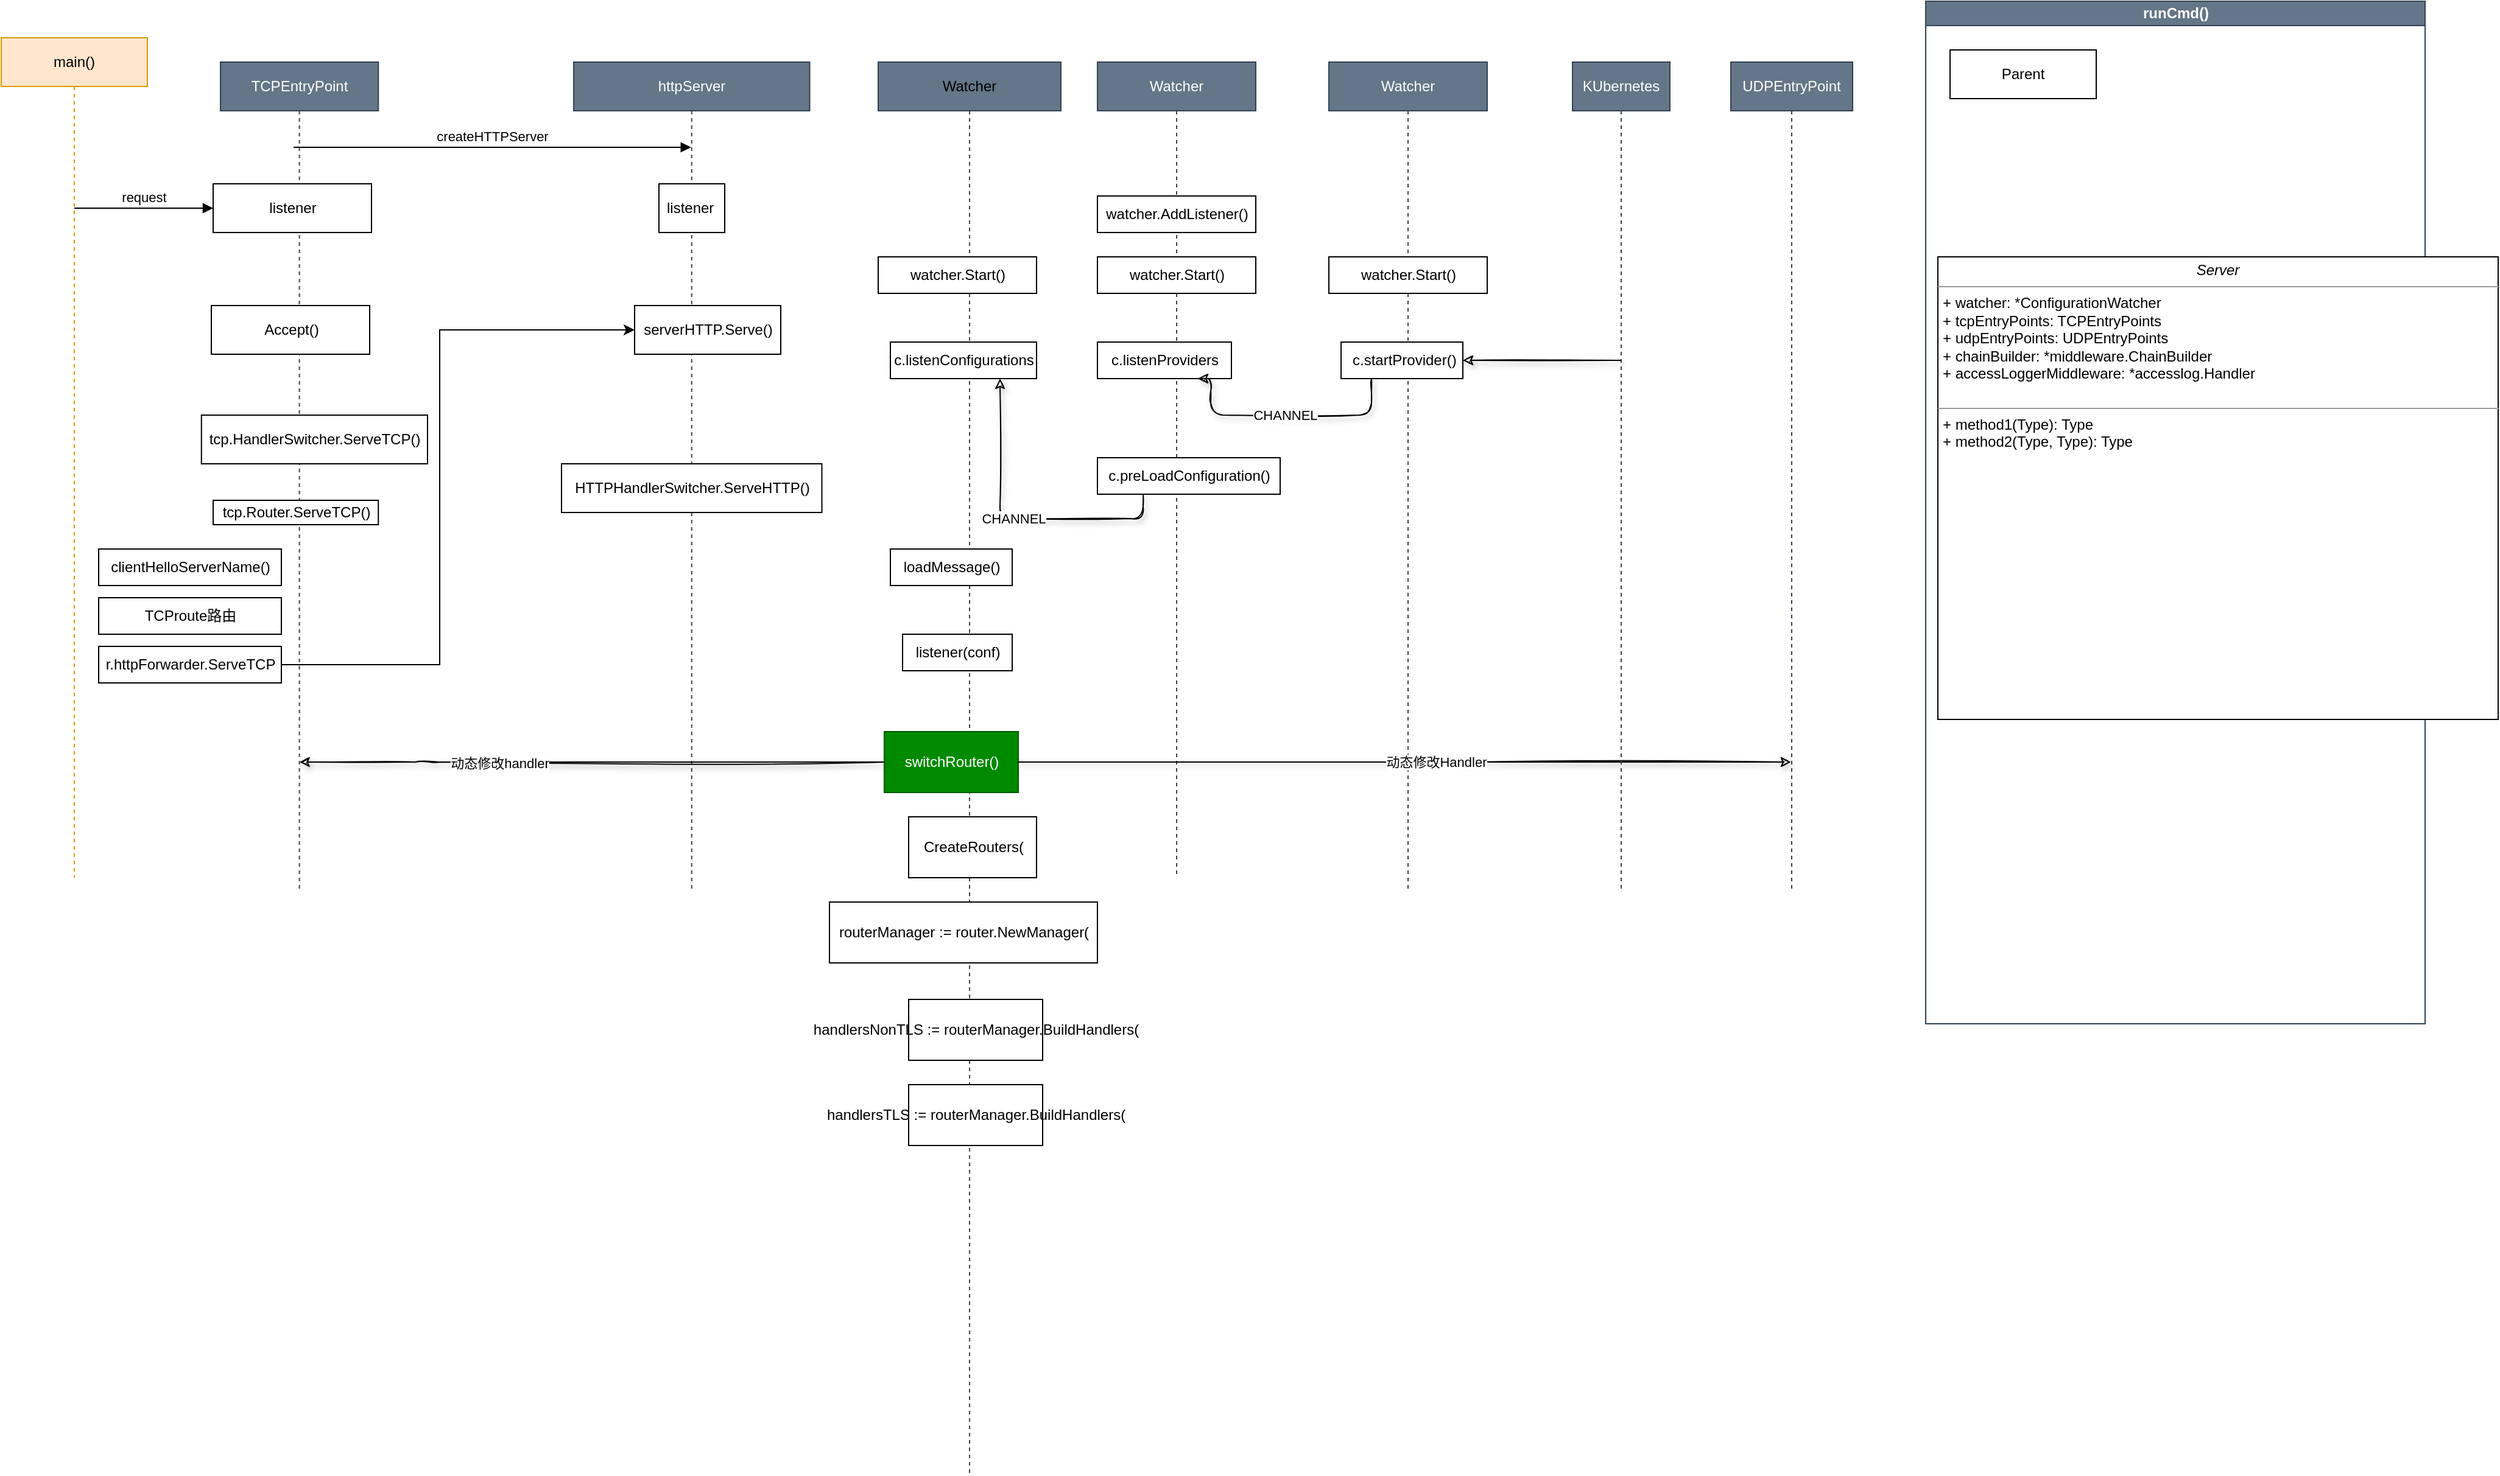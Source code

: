 <mxfile version="13.5.3" type="github">
  <diagram id="pWCuVnenwqvj1yb3YM8K" name="第 1 页">
    <mxGraphModel dx="2066" dy="1082" grid="1" gridSize="10" guides="1" tooltips="1" connect="1" arrows="1" fold="1" page="1" pageScale="1" pageWidth="3300" pageHeight="4681" math="0" shadow="0">
      <root>
        <mxCell id="0" />
        <mxCell id="1" parent="0" />
        <mxCell id="zdN6bvFij-YTAh6hxQtL-1" value="main()" style="shape=umlLifeline;perimeter=lifelinePerimeter;whiteSpace=wrap;html=1;container=1;collapsible=0;recursiveResize=0;outlineConnect=0;size=40;fillColor=#ffe6cc;strokeColor=#d79b00;" parent="1" vertex="1">
          <mxGeometry x="100" y="100" width="120" height="690" as="geometry" />
        </mxCell>
        <mxCell id="zdN6bvFij-YTAh6hxQtL-8" value="runCmd()" style="swimlane;html=1;startSize=20;horizontal=1;containerType=tree;fillColor=#647687;strokeColor=#314354;fontColor=#ffffff;" parent="1" vertex="1">
          <mxGeometry x="1680" y="70" width="410" height="840" as="geometry">
            <mxRectangle x="450" y="360" width="120" height="20" as="alternateBounds" />
          </mxGeometry>
        </mxCell>
        <mxCell id="zdN6bvFij-YTAh6hxQtL-9" value="" style="edgeStyle=elbowEdgeStyle;elbow=vertical;startArrow=none;endArrow=none;rounded=0;entryX=0;entryY=0.5;entryDx=0;entryDy=0;" parent="zdN6bvFij-YTAh6hxQtL-8" source="zdN6bvFij-YTAh6hxQtL-10" target="zdN6bvFij-YTAh6hxQtL-17" edge="1" visible="0">
          <mxGeometry relative="1" as="geometry" />
        </mxCell>
        <mxCell id="zdN6bvFij-YTAh6hxQtL-10" value="Parent" style="whiteSpace=wrap;html=1;treeFolding=1;treeMoving=1;newEdgeStyle={&quot;edgeStyle&quot;:&quot;elbowEdgeStyle&quot;,&quot;startArrow&quot;:&quot;none&quot;,&quot;endArrow&quot;:&quot;none&quot;};" parent="zdN6bvFij-YTAh6hxQtL-8" vertex="1" collapsed="1">
          <mxGeometry x="20" y="40" width="120" height="40" as="geometry" />
        </mxCell>
        <mxCell id="zdN6bvFij-YTAh6hxQtL-17" value="svr, err := setupServer(staticConfiguration)" style="whiteSpace=wrap;html=1;treeFolding=1;treeMoving=1;newEdgeStyle={&quot;edgeStyle&quot;:&quot;elbowEdgeStyle&quot;,&quot;startArrow&quot;:&quot;none&quot;,&quot;endArrow&quot;:&quot;none&quot;};" parent="zdN6bvFij-YTAh6hxQtL-8" vertex="1" visible="0">
          <mxGeometry x="80" y="90" width="250" height="40" as="geometry" />
        </mxCell>
        <mxCell id="zdN6bvFij-YTAh6hxQtL-22" value="" style="edgeStyle=elbowEdgeStyle;elbow=vertical;startArrow=none;endArrow=none;rounded=0;entryX=0;entryY=0.5;entryDx=0;entryDy=0;" parent="zdN6bvFij-YTAh6hxQtL-8" source="zdN6bvFij-YTAh6hxQtL-10" target="zdN6bvFij-YTAh6hxQtL-23" edge="1" visible="0">
          <mxGeometry relative="1" as="geometry">
            <mxPoint x="590" y="420" as="sourcePoint" />
          </mxGeometry>
        </mxCell>
        <mxCell id="zdN6bvFij-YTAh6hxQtL-23" value="svr.Start(ctx)" style="whiteSpace=wrap;html=1;treeFolding=1;treeMoving=1;newEdgeStyle={&quot;edgeStyle&quot;:&quot;elbowEdgeStyle&quot;,&quot;startArrow&quot;:&quot;none&quot;,&quot;endArrow&quot;:&quot;none&quot;};" parent="zdN6bvFij-YTAh6hxQtL-8" vertex="1" visible="0">
          <mxGeometry x="80" y="390" width="120" height="40" as="geometry" />
        </mxCell>
        <mxCell id="zdN6bvFij-YTAh6hxQtL-25" value="svr.Wait()" style="whiteSpace=wrap;html=1;treeFolding=1;treeMoving=1;newEdgeStyle={&quot;edgeStyle&quot;:&quot;elbowEdgeStyle&quot;,&quot;startArrow&quot;:&quot;none&quot;,&quot;endArrow&quot;:&quot;none&quot;};" parent="zdN6bvFij-YTAh6hxQtL-8" vertex="1" visible="0">
          <mxGeometry x="80" y="470" width="120" height="40" as="geometry" />
        </mxCell>
        <mxCell id="zdN6bvFij-YTAh6hxQtL-24" value="" style="edgeStyle=elbowEdgeStyle;elbow=vertical;startArrow=none;endArrow=none;rounded=0;entryX=0;entryY=0.5;entryDx=0;entryDy=0;" parent="zdN6bvFij-YTAh6hxQtL-8" source="zdN6bvFij-YTAh6hxQtL-10" target="zdN6bvFij-YTAh6hxQtL-25" edge="1" visible="0">
          <mxGeometry relative="1" as="geometry">
            <mxPoint x="590" y="420" as="sourcePoint" />
          </mxGeometry>
        </mxCell>
        <mxCell id="zdN6bvFij-YTAh6hxQtL-33" value="" style="edgeStyle=elbowEdgeStyle;elbow=vertical;startArrow=none;endArrow=none;rounded=0;entryX=0;entryY=0.5;entryDx=0;entryDy=0;" parent="zdN6bvFij-YTAh6hxQtL-8" source="zdN6bvFij-YTAh6hxQtL-17" target="zdN6bvFij-YTAh6hxQtL-34" edge="1" visible="0">
          <mxGeometry relative="1" as="geometry">
            <mxPoint x="570" y="310" as="sourcePoint" />
          </mxGeometry>
        </mxCell>
        <mxCell id="zdN6bvFij-YTAh6hxQtL-34" value="providerAggregator" style="whiteSpace=wrap;html=1;treeFolding=1;treeMoving=1;newEdgeStyle={&quot;edgeStyle&quot;:&quot;elbowEdgeStyle&quot;,&quot;startArrow&quot;:&quot;none&quot;,&quot;endArrow&quot;:&quot;none&quot;};" parent="zdN6bvFij-YTAh6hxQtL-8" vertex="1" visible="0">
          <mxGeometry x="205" y="144" width="135" height="40" as="geometry" />
        </mxCell>
        <mxCell id="zdN6bvFij-YTAh6hxQtL-35" value="" style="edgeStyle=elbowEdgeStyle;elbow=vertical;startArrow=none;endArrow=none;rounded=0;entryX=0;entryY=0.5;entryDx=0;entryDy=0;" parent="zdN6bvFij-YTAh6hxQtL-8" source="zdN6bvFij-YTAh6hxQtL-17" target="zdN6bvFij-YTAh6hxQtL-36" edge="1" visible="0">
          <mxGeometry relative="1" as="geometry">
            <mxPoint x="820" y="340" as="sourcePoint" />
          </mxGeometry>
        </mxCell>
        <mxCell id="zdN6bvFij-YTAh6hxQtL-36" value="serverEntryPointsTCP" style="whiteSpace=wrap;html=1;treeFolding=1;treeMoving=1;newEdgeStyle={&quot;edgeStyle&quot;:&quot;elbowEdgeStyle&quot;,&quot;startArrow&quot;:&quot;none&quot;,&quot;endArrow&quot;:&quot;none&quot;};" parent="zdN6bvFij-YTAh6hxQtL-8" vertex="1" collapsed="1" visible="0">
          <mxGeometry x="205" y="200" width="135" height="40" as="geometry" />
        </mxCell>
        <mxCell id="zdN6bvFij-YTAh6hxQtL-37" value="" style="edgeStyle=elbowEdgeStyle;elbow=vertical;startArrow=none;endArrow=none;rounded=0;entryX=0;entryY=0.5;entryDx=0;entryDy=0;" parent="zdN6bvFij-YTAh6hxQtL-8" source="zdN6bvFij-YTAh6hxQtL-36" target="zdN6bvFij-YTAh6hxQtL-38" edge="1" visible="0">
          <mxGeometry relative="1" as="geometry">
            <mxPoint x="695" y="360" as="sourcePoint" />
          </mxGeometry>
        </mxCell>
        <mxCell id="zdN6bvFij-YTAh6hxQtL-38" value="svr, err := setupServer(staticConfiguration)" style="whiteSpace=wrap;html=1;treeFolding=1;treeMoving=1;newEdgeStyle={&quot;edgeStyle&quot;:&quot;elbowEdgeStyle&quot;,&quot;startArrow&quot;:&quot;none&quot;,&quot;endArrow&quot;:&quot;none&quot;};" parent="zdN6bvFij-YTAh6hxQtL-8" vertex="1" visible="0">
          <mxGeometry x="660" y="140" width="250" height="40" as="geometry" />
        </mxCell>
        <mxCell id="zdN6bvFij-YTAh6hxQtL-39" value="" style="edgeStyle=elbowEdgeStyle;elbow=vertical;startArrow=none;endArrow=none;rounded=0;entryX=0;entryY=0.5;entryDx=0;entryDy=0;" parent="zdN6bvFij-YTAh6hxQtL-8" source="zdN6bvFij-YTAh6hxQtL-17" target="zdN6bvFij-YTAh6hxQtL-40" edge="1" visible="0">
          <mxGeometry relative="1" as="geometry">
            <mxPoint x="570" y="310" as="sourcePoint" />
          </mxGeometry>
        </mxCell>
        <mxCell id="zdN6bvFij-YTAh6hxQtL-40" value="serverEntryPointsUDP" style="whiteSpace=wrap;html=1;treeFolding=1;treeMoving=1;newEdgeStyle={&quot;edgeStyle&quot;:&quot;elbowEdgeStyle&quot;,&quot;startArrow&quot;:&quot;none&quot;,&quot;endArrow&quot;:&quot;none&quot;};" parent="zdN6bvFij-YTAh6hxQtL-8" vertex="1" visible="0">
          <mxGeometry x="205" y="260" width="135" height="40" as="geometry" />
        </mxCell>
        <mxCell id="zdN6bvFij-YTAh6hxQtL-41" value="" style="edgeStyle=elbowEdgeStyle;elbow=vertical;startArrow=none;endArrow=none;rounded=0;entryX=0;entryY=0.5;entryDx=0;entryDy=0;" parent="zdN6bvFij-YTAh6hxQtL-8" source="zdN6bvFij-YTAh6hxQtL-17" target="zdN6bvFij-YTAh6hxQtL-42" edge="1" visible="0">
          <mxGeometry relative="1" as="geometry">
            <mxPoint x="570" y="310" as="sourcePoint" />
          </mxGeometry>
        </mxCell>
        <mxCell id="zdN6bvFij-YTAh6hxQtL-42" value="svr, err := setupServer(staticConfiguration)" style="whiteSpace=wrap;html=1;treeFolding=1;treeMoving=1;newEdgeStyle={&quot;edgeStyle&quot;:&quot;elbowEdgeStyle&quot;,&quot;startArrow&quot;:&quot;none&quot;,&quot;endArrow&quot;:&quot;none&quot;};" parent="zdN6bvFij-YTAh6hxQtL-8" vertex="1" visible="0">
          <mxGeometry x="205" y="320" width="250" height="40" as="geometry" />
        </mxCell>
        <mxCell id="zdN6bvFij-YTAh6hxQtL-27" value="return" style="whiteSpace=wrap;html=1;treeFolding=1;treeMoving=1;newEdgeStyle={&quot;edgeStyle&quot;:&quot;elbowEdgeStyle&quot;,&quot;startArrow&quot;:&quot;none&quot;,&quot;endArrow&quot;:&quot;none&quot;};" parent="zdN6bvFij-YTAh6hxQtL-8" vertex="1" visible="0">
          <mxGeometry x="80" y="570" width="120" height="40" as="geometry" />
        </mxCell>
        <mxCell id="zdN6bvFij-YTAh6hxQtL-26" value="" style="edgeStyle=elbowEdgeStyle;elbow=vertical;startArrow=none;endArrow=none;rounded=0;entryX=0;entryY=0.5;entryDx=0;entryDy=0;" parent="zdN6bvFij-YTAh6hxQtL-8" source="zdN6bvFij-YTAh6hxQtL-10" target="zdN6bvFij-YTAh6hxQtL-27" edge="1" visible="0">
          <mxGeometry relative="1" as="geometry">
            <mxPoint x="540" y="390" as="sourcePoint" />
          </mxGeometry>
        </mxCell>
        <mxCell id="zdN6bvFij-YTAh6hxQtL-50" value="&lt;p style=&quot;margin: 0px ; margin-top: 4px ; text-align: center&quot;&gt;&lt;i&gt;Server&lt;/i&gt;&lt;br&gt;&lt;/p&gt;&lt;hr size=&quot;1&quot;&gt;&lt;p style=&quot;margin: 0px ; margin-left: 4px&quot;&gt;+ watcher: *ConfigurationWatcher&lt;br&gt;+ tcpEntryPoints: TCPEntryPoints&lt;/p&gt;&lt;p style=&quot;margin: 0px ; margin-left: 4px&quot;&gt;+ udpEntryPoints: UDPEntryPoints&lt;br&gt;+ chainBuilder: *middleware.ChainBuilder&lt;br&gt;&lt;/p&gt;&lt;p style=&quot;margin: 0px ; margin-left: 4px&quot;&gt;+ accessLoggerMiddleware: *accesslog.Handler&lt;br&gt;&lt;br&gt;&lt;/p&gt;&lt;hr size=&quot;1&quot;&gt;&lt;p style=&quot;margin: 0px ; margin-left: 4px&quot;&gt;+ method1(Type): Type&lt;br&gt;+ method2(Type, Type): Type&lt;/p&gt;" style="verticalAlign=top;align=left;overflow=fill;fontSize=12;fontFamily=Helvetica;html=1;" parent="zdN6bvFij-YTAh6hxQtL-8" vertex="1">
          <mxGeometry x="10" y="210" width="460" height="380" as="geometry" />
        </mxCell>
        <mxCell id="zdN6bvFij-YTAh6hxQtL-52" value="TCPEntryPoint" style="shape=umlLifeline;perimeter=lifelinePerimeter;whiteSpace=wrap;html=1;container=1;collapsible=0;recursiveResize=0;outlineConnect=0;fillColor=#647687;strokeColor=#314354;fontColor=#ffffff;" parent="1" vertex="1">
          <mxGeometry x="280" y="120" width="129.62" height="680" as="geometry" />
        </mxCell>
        <mxCell id="zdN6bvFij-YTAh6hxQtL-54" value="listener" style="html=1;" parent="zdN6bvFij-YTAh6hxQtL-52" vertex="1">
          <mxGeometry x="-6" y="100" width="130" height="40" as="geometry" />
        </mxCell>
        <mxCell id="zdN6bvFij-YTAh6hxQtL-55" value="Accept()" style="html=1;" parent="zdN6bvFij-YTAh6hxQtL-52" vertex="1">
          <mxGeometry x="-7.5" y="200" width="130" height="40" as="geometry" />
        </mxCell>
        <mxCell id="zdN6bvFij-YTAh6hxQtL-58" value="tcp.Router.ServeTCP()" style="html=1;" parent="zdN6bvFij-YTAh6hxQtL-52" vertex="1">
          <mxGeometry x="-6" y="360" width="135.62" height="20" as="geometry" />
        </mxCell>
        <mxCell id="zdN6bvFij-YTAh6hxQtL-53" value="UDPEntryPoint" style="shape=umlLifeline;perimeter=lifelinePerimeter;whiteSpace=wrap;html=1;container=1;collapsible=0;recursiveResize=0;outlineConnect=0;fillColor=#647687;strokeColor=#314354;fontColor=#ffffff;" parent="1" vertex="1">
          <mxGeometry x="1520" y="120" width="100" height="680" as="geometry" />
        </mxCell>
        <mxCell id="zdN6bvFij-YTAh6hxQtL-56" value="request" style="html=1;verticalAlign=bottom;endArrow=block;entryX=0;entryY=0.5;entryDx=0;entryDy=0;" parent="1" source="zdN6bvFij-YTAh6hxQtL-1" target="zdN6bvFij-YTAh6hxQtL-54" edge="1">
          <mxGeometry width="80" relative="1" as="geometry">
            <mxPoint x="160" y="220" as="sourcePoint" />
            <mxPoint x="240" y="220" as="targetPoint" />
          </mxGeometry>
        </mxCell>
        <mxCell id="zdN6bvFij-YTAh6hxQtL-57" value="tcp.HandlerSwitcher.ServeTCP()" style="html=1;" parent="1" vertex="1">
          <mxGeometry x="264.38" y="410" width="185.62" height="40" as="geometry" />
        </mxCell>
        <mxCell id="zdN6bvFij-YTAh6hxQtL-60" value="httpServer" style="shape=umlLifeline;perimeter=lifelinePerimeter;whiteSpace=wrap;html=1;container=1;collapsible=0;recursiveResize=0;outlineConnect=0;fillColor=#647687;strokeColor=#314354;fontColor=#ffffff;" parent="1" vertex="1">
          <mxGeometry x="570" y="120" width="193.75" height="680" as="geometry" />
        </mxCell>
        <mxCell id="zdN6bvFij-YTAh6hxQtL-61" value="listener&amp;nbsp;" style="html=1;" parent="zdN6bvFij-YTAh6hxQtL-60" vertex="1">
          <mxGeometry x="70" y="100" width="54" height="40" as="geometry" />
        </mxCell>
        <mxCell id="zdN6bvFij-YTAh6hxQtL-62" value="serverHTTP.Serve()" style="html=1;" parent="zdN6bvFij-YTAh6hxQtL-60" vertex="1">
          <mxGeometry x="50" y="200" width="120" height="40" as="geometry" />
        </mxCell>
        <mxCell id="zdN6bvFij-YTAh6hxQtL-74" value="HTTPHandlerSwitcher.ServeHTTP()" style="html=1;" parent="zdN6bvFij-YTAh6hxQtL-60" vertex="1">
          <mxGeometry x="-10" y="330" width="213.75" height="40" as="geometry" />
        </mxCell>
        <mxCell id="zdN6bvFij-YTAh6hxQtL-63" value="createHTTPServer" style="html=1;verticalAlign=bottom;endArrow=block;" parent="1" target="zdN6bvFij-YTAh6hxQtL-60" edge="1">
          <mxGeometry width="80" relative="1" as="geometry">
            <mxPoint x="340" y="190" as="sourcePoint" />
            <mxPoint x="420" y="190" as="targetPoint" />
          </mxGeometry>
        </mxCell>
        <mxCell id="zdN6bvFij-YTAh6hxQtL-65" value="clientHelloServerName()" style="html=1;" parent="1" vertex="1">
          <mxGeometry x="180" y="520" width="150" height="30" as="geometry" />
        </mxCell>
        <mxCell id="zdN6bvFij-YTAh6hxQtL-71" style="edgeStyle=orthogonalEdgeStyle;rounded=0;orthogonalLoop=1;jettySize=auto;html=1;entryX=0;entryY=0.5;entryDx=0;entryDy=0;exitX=1;exitY=0.5;exitDx=0;exitDy=0;" parent="1" source="zdN6bvFij-YTAh6hxQtL-67" target="zdN6bvFij-YTAh6hxQtL-62" edge="1">
          <mxGeometry relative="1" as="geometry">
            <Array as="points">
              <mxPoint x="460" y="615" />
              <mxPoint x="460" y="340" />
            </Array>
          </mxGeometry>
        </mxCell>
        <mxCell id="zdN6bvFij-YTAh6hxQtL-67" value="r.httpForwarder.ServeTCP&lt;span style=&quot;color: rgba(0 , 0 , 0 , 0) ; font-family: monospace ; font-size: 0px&quot;&gt;%3CmxGraphModel%3E%3Croot%3E%3CmxCell%20id%3D%220%22%2F%3E%3CmxCell%20id%3D%221%22%20parent%3D%220%22%2F%3E%3CmxCell%20id%3D%222%22%20value%3D%22clientHelloServerName()%22%20style%3D%22html%3D1%3B%22%20vertex%3D%221%22%20parent%3D%221%22%3E%3CmxGeometry%20x%3D%22180%22%20y%3D%22550%22%20width%3D%22150%22%20height%3D%2230%22%20as%3D%22geometry%22%2F%3E%3C%2FmxCell%3E%3C%2Froot%3E%3C%2FmxGraphModel%&lt;/span&gt;" style="html=1;" parent="1" vertex="1">
          <mxGeometry x="180" y="600" width="150" height="30" as="geometry" />
        </mxCell>
        <mxCell id="zdN6bvFij-YTAh6hxQtL-73" value="TCProute路由" style="html=1;" parent="1" vertex="1">
          <mxGeometry x="180" y="560" width="150" height="30" as="geometry" />
        </mxCell>
        <mxCell id="zdN6bvFij-YTAh6hxQtL-75" value="Watcher" style="shape=umlLifeline;perimeter=lifelinePerimeter;whiteSpace=wrap;html=1;container=1;collapsible=0;recursiveResize=0;outlineConnect=0;fillColor=#647687;strokeColor=#314354;fontColor=#ffffff;" parent="1" vertex="1">
          <mxGeometry x="1000" y="120" width="130" height="670" as="geometry" />
        </mxCell>
        <mxCell id="zdN6bvFij-YTAh6hxQtL-77" value="watcher.AddListener()" style="html=1;" parent="zdN6bvFij-YTAh6hxQtL-75" vertex="1">
          <mxGeometry y="110" width="130" height="30" as="geometry" />
        </mxCell>
        <mxCell id="zdN6bvFij-YTAh6hxQtL-78" style="edgeStyle=orthogonalEdgeStyle;rounded=0;orthogonalLoop=1;jettySize=auto;html=1;exitX=0.5;exitY=1;exitDx=0;exitDy=0;" parent="zdN6bvFij-YTAh6hxQtL-75" source="zdN6bvFij-YTAh6hxQtL-77" target="zdN6bvFij-YTAh6hxQtL-77" edge="1">
          <mxGeometry relative="1" as="geometry" />
        </mxCell>
        <mxCell id="zdN6bvFij-YTAh6hxQtL-79" value="watcher.Start()" style="html=1;" parent="zdN6bvFij-YTAh6hxQtL-75" vertex="1">
          <mxGeometry y="160" width="130" height="30" as="geometry" />
        </mxCell>
        <mxCell id="zdN6bvFij-YTAh6hxQtL-80" value="c.listenProviders" style="html=1;" parent="zdN6bvFij-YTAh6hxQtL-75" vertex="1">
          <mxGeometry y="230" width="110" height="30" as="geometry" />
        </mxCell>
        <mxCell id="zdN6bvFij-YTAh6hxQtL-94" value="c.preLoadConfiguration()&lt;span style=&quot;color: rgba(0 , 0 , 0 , 0) ; font-family: monospace ; font-size: 0px&quot;&gt;%3CmxGraphModel%3E%3Croot%3E%3CmxCell%20id%3D%220%22%2F%3E%3CmxCell%20id%3D%221%22%20parent%3D%220%22%2F%3E%3CmxCell%20id%3D%222%22%20value%3D%22watcher.Start()%22%20style%3D%22html%3D1%3B%22%20vertex%3D%221%22%20parent%3D%221%22%3E%3CmxGeometry%20x%3D%221010%22%20y%3D%22280%22%20width%3D%22130%22%20height%3D%2230%22%20as%3D%22geometry%22%2F%3E%3C%2FmxCell%3E%3C%2Froot%3E%3C%2FmxGraphModel%3E&lt;/span&gt;" style="html=1;" parent="zdN6bvFij-YTAh6hxQtL-75" vertex="1">
          <mxGeometry y="325" width="150" height="30" as="geometry" />
        </mxCell>
        <mxCell id="zdN6bvFij-YTAh6hxQtL-81" value="Watcher" style="shape=umlLifeline;perimeter=lifelinePerimeter;whiteSpace=wrap;html=1;container=1;collapsible=0;recursiveResize=0;outlineConnect=0;fillColor=#647687;strokeColor=#314354;fontColor=#ffffff;" parent="1" vertex="1">
          <mxGeometry x="1190" y="120" width="130" height="680" as="geometry" />
        </mxCell>
        <mxCell id="zdN6bvFij-YTAh6hxQtL-83" style="edgeStyle=orthogonalEdgeStyle;rounded=0;orthogonalLoop=1;jettySize=auto;html=1;exitX=0.5;exitY=1;exitDx=0;exitDy=0;" parent="zdN6bvFij-YTAh6hxQtL-81" edge="1">
          <mxGeometry relative="1" as="geometry">
            <mxPoint x="65" y="140" as="sourcePoint" />
            <mxPoint x="65" y="140" as="targetPoint" />
          </mxGeometry>
        </mxCell>
        <mxCell id="zdN6bvFij-YTAh6hxQtL-84" value="watcher.Start()" style="html=1;" parent="zdN6bvFij-YTAh6hxQtL-81" vertex="1">
          <mxGeometry y="160" width="130" height="30" as="geometry" />
        </mxCell>
        <mxCell id="zdN6bvFij-YTAh6hxQtL-85" value="&amp;nbsp;c.startProvider()" style="html=1;" parent="zdN6bvFij-YTAh6hxQtL-81" vertex="1">
          <mxGeometry x="10" y="230" width="100" height="30" as="geometry" />
        </mxCell>
        <mxCell id="zdN6bvFij-YTAh6hxQtL-86" value="Watcher" style="shape=umlLifeline;perimeter=lifelinePerimeter;whiteSpace=wrap;html=1;container=1;collapsible=0;recursiveResize=0;outlineConnect=0;fillColor=#647687;strokeColor=#314354;" parent="1" vertex="1">
          <mxGeometry x="820" y="120" width="150" height="1160" as="geometry" />
        </mxCell>
        <mxCell id="zdN6bvFij-YTAh6hxQtL-87" style="edgeStyle=orthogonalEdgeStyle;rounded=0;orthogonalLoop=1;jettySize=auto;html=1;exitX=0.5;exitY=1;exitDx=0;exitDy=0;" parent="zdN6bvFij-YTAh6hxQtL-86" edge="1">
          <mxGeometry relative="1" as="geometry">
            <mxPoint x="65" y="140" as="sourcePoint" />
            <mxPoint x="65" y="140" as="targetPoint" />
          </mxGeometry>
        </mxCell>
        <mxCell id="zdN6bvFij-YTAh6hxQtL-88" value="watcher.Start()" style="html=1;" parent="zdN6bvFij-YTAh6hxQtL-86" vertex="1">
          <mxGeometry y="160" width="130" height="30" as="geometry" />
        </mxCell>
        <mxCell id="zdN6bvFij-YTAh6hxQtL-89" value="c.listenConfigurations" style="html=1;" parent="zdN6bvFij-YTAh6hxQtL-86" vertex="1">
          <mxGeometry x="10" y="230" width="120" height="30" as="geometry" />
        </mxCell>
        <mxCell id="zdN6bvFij-YTAh6hxQtL-96" value="loadMessage()" style="html=1;" parent="zdN6bvFij-YTAh6hxQtL-86" vertex="1">
          <mxGeometry x="10" y="400" width="100" height="30" as="geometry" />
        </mxCell>
        <mxCell id="zdN6bvFij-YTAh6hxQtL-99" value="listener(conf)" style="html=1;" parent="zdN6bvFij-YTAh6hxQtL-86" vertex="1">
          <mxGeometry x="20" y="470" width="90" height="30" as="geometry" />
        </mxCell>
        <mxCell id="zdN6bvFij-YTAh6hxQtL-100" value="switchRouter()" style="html=1;fillColor=#008a00;strokeColor=#005700;fontColor=#ffffff;" parent="zdN6bvFij-YTAh6hxQtL-86" vertex="1">
          <mxGeometry x="5" y="550" width="110" height="50" as="geometry" />
        </mxCell>
        <mxCell id="gSZHTJOcY2DM8SWSaC1C-5" value="CreateRouters(" style="html=1;fontColor=#000000;" vertex="1" parent="zdN6bvFij-YTAh6hxQtL-86">
          <mxGeometry x="25" y="620" width="105" height="50" as="geometry" />
        </mxCell>
        <mxCell id="gSZHTJOcY2DM8SWSaC1C-3" value="routerManager := router.NewManager(" style="html=1;" vertex="1" parent="zdN6bvFij-YTAh6hxQtL-86">
          <mxGeometry x="-40" y="690" width="220" height="50" as="geometry" />
        </mxCell>
        <mxCell id="gSZHTJOcY2DM8SWSaC1C-6" value="handlersNonTLS := routerManager.BuildHandlers(" style="html=1;fontColor=#000000;" vertex="1" parent="zdN6bvFij-YTAh6hxQtL-86">
          <mxGeometry x="25" y="770" width="110" height="50" as="geometry" />
        </mxCell>
        <mxCell id="gSZHTJOcY2DM8SWSaC1C-7" value="handlersTLS := routerManager.BuildHandlers(" style="html=1;fontColor=#000000;" vertex="1" parent="zdN6bvFij-YTAh6hxQtL-86">
          <mxGeometry x="25" y="840" width="110" height="50" as="geometry" />
        </mxCell>
        <mxCell id="zdN6bvFij-YTAh6hxQtL-90" value="CHANNEL" style="edgeStyle=orthogonalEdgeStyle;rounded=1;orthogonalLoop=1;jettySize=auto;html=1;exitX=0.25;exitY=1;exitDx=0;exitDy=0;entryX=0.75;entryY=1;entryDx=0;entryDy=0;sketch=1;shadow=1;" parent="1" source="zdN6bvFij-YTAh6hxQtL-85" target="zdN6bvFij-YTAh6hxQtL-80" edge="1">
          <mxGeometry relative="1" as="geometry">
            <Array as="points">
              <mxPoint x="1225" y="410" />
              <mxPoint x="1093" y="410" />
            </Array>
          </mxGeometry>
        </mxCell>
        <mxCell id="zdN6bvFij-YTAh6hxQtL-95" value="CHANNEL" style="edgeStyle=orthogonalEdgeStyle;rounded=1;sketch=1;orthogonalLoop=1;jettySize=auto;html=1;exitX=0.25;exitY=1;exitDx=0;exitDy=0;entryX=0.75;entryY=1;entryDx=0;entryDy=0;shadow=1;" parent="1" source="zdN6bvFij-YTAh6hxQtL-94" target="zdN6bvFij-YTAh6hxQtL-89" edge="1">
          <mxGeometry relative="1" as="geometry" />
        </mxCell>
        <mxCell id="zdN6bvFij-YTAh6hxQtL-102" style="edgeStyle=orthogonalEdgeStyle;rounded=1;sketch=1;orthogonalLoop=1;jettySize=auto;html=1;shadow=1;" parent="1" source="zdN6bvFij-YTAh6hxQtL-100" target="zdN6bvFij-YTAh6hxQtL-52" edge="1">
          <mxGeometry relative="1" as="geometry">
            <Array as="points">
              <mxPoint x="450" y="695" />
              <mxPoint x="450" y="695" />
            </Array>
          </mxGeometry>
        </mxCell>
        <mxCell id="zdN6bvFij-YTAh6hxQtL-103" value="动态修改handler" style="edgeLabel;html=1;align=center;verticalAlign=middle;resizable=0;points=[];" parent="zdN6bvFij-YTAh6hxQtL-102" vertex="1" connectable="0">
          <mxGeometry x="0.316" y="1" relative="1" as="geometry">
            <mxPoint as="offset" />
          </mxGeometry>
        </mxCell>
        <mxCell id="zdN6bvFij-YTAh6hxQtL-104" style="edgeStyle=orthogonalEdgeStyle;rounded=1;sketch=1;orthogonalLoop=1;jettySize=auto;html=1;shadow=1;" parent="1" source="zdN6bvFij-YTAh6hxQtL-100" target="zdN6bvFij-YTAh6hxQtL-53" edge="1">
          <mxGeometry relative="1" as="geometry">
            <Array as="points">
              <mxPoint x="1300" y="695" />
              <mxPoint x="1300" y="695" />
            </Array>
          </mxGeometry>
        </mxCell>
        <mxCell id="zdN6bvFij-YTAh6hxQtL-105" value="动态修改Handler" style="edgeLabel;html=1;align=center;verticalAlign=middle;resizable=0;points=[];" parent="zdN6bvFij-YTAh6hxQtL-104" vertex="1" connectable="0">
          <mxGeometry x="0.507" y="-135" relative="1" as="geometry">
            <mxPoint x="-135" y="-135" as="offset" />
          </mxGeometry>
        </mxCell>
        <mxCell id="zdN6bvFij-YTAh6hxQtL-106" value="KUbernetes" style="shape=umlLifeline;perimeter=lifelinePerimeter;whiteSpace=wrap;html=1;container=1;collapsible=0;recursiveResize=0;outlineConnect=0;fillColor=#647687;strokeColor=#314354;fontColor=#ffffff;" parent="1" vertex="1">
          <mxGeometry x="1390" y="120" width="80" height="680" as="geometry" />
        </mxCell>
        <mxCell id="zdN6bvFij-YTAh6hxQtL-107" style="edgeStyle=orthogonalEdgeStyle;rounded=1;sketch=1;orthogonalLoop=1;jettySize=auto;html=1;shadow=1;entryX=1;entryY=0.5;entryDx=0;entryDy=0;" parent="1" source="zdN6bvFij-YTAh6hxQtL-106" target="zdN6bvFij-YTAh6hxQtL-85" edge="1">
          <mxGeometry relative="1" as="geometry">
            <Array as="points">
              <mxPoint x="1390" y="365" />
              <mxPoint x="1390" y="365" />
            </Array>
          </mxGeometry>
        </mxCell>
      </root>
    </mxGraphModel>
  </diagram>
</mxfile>
